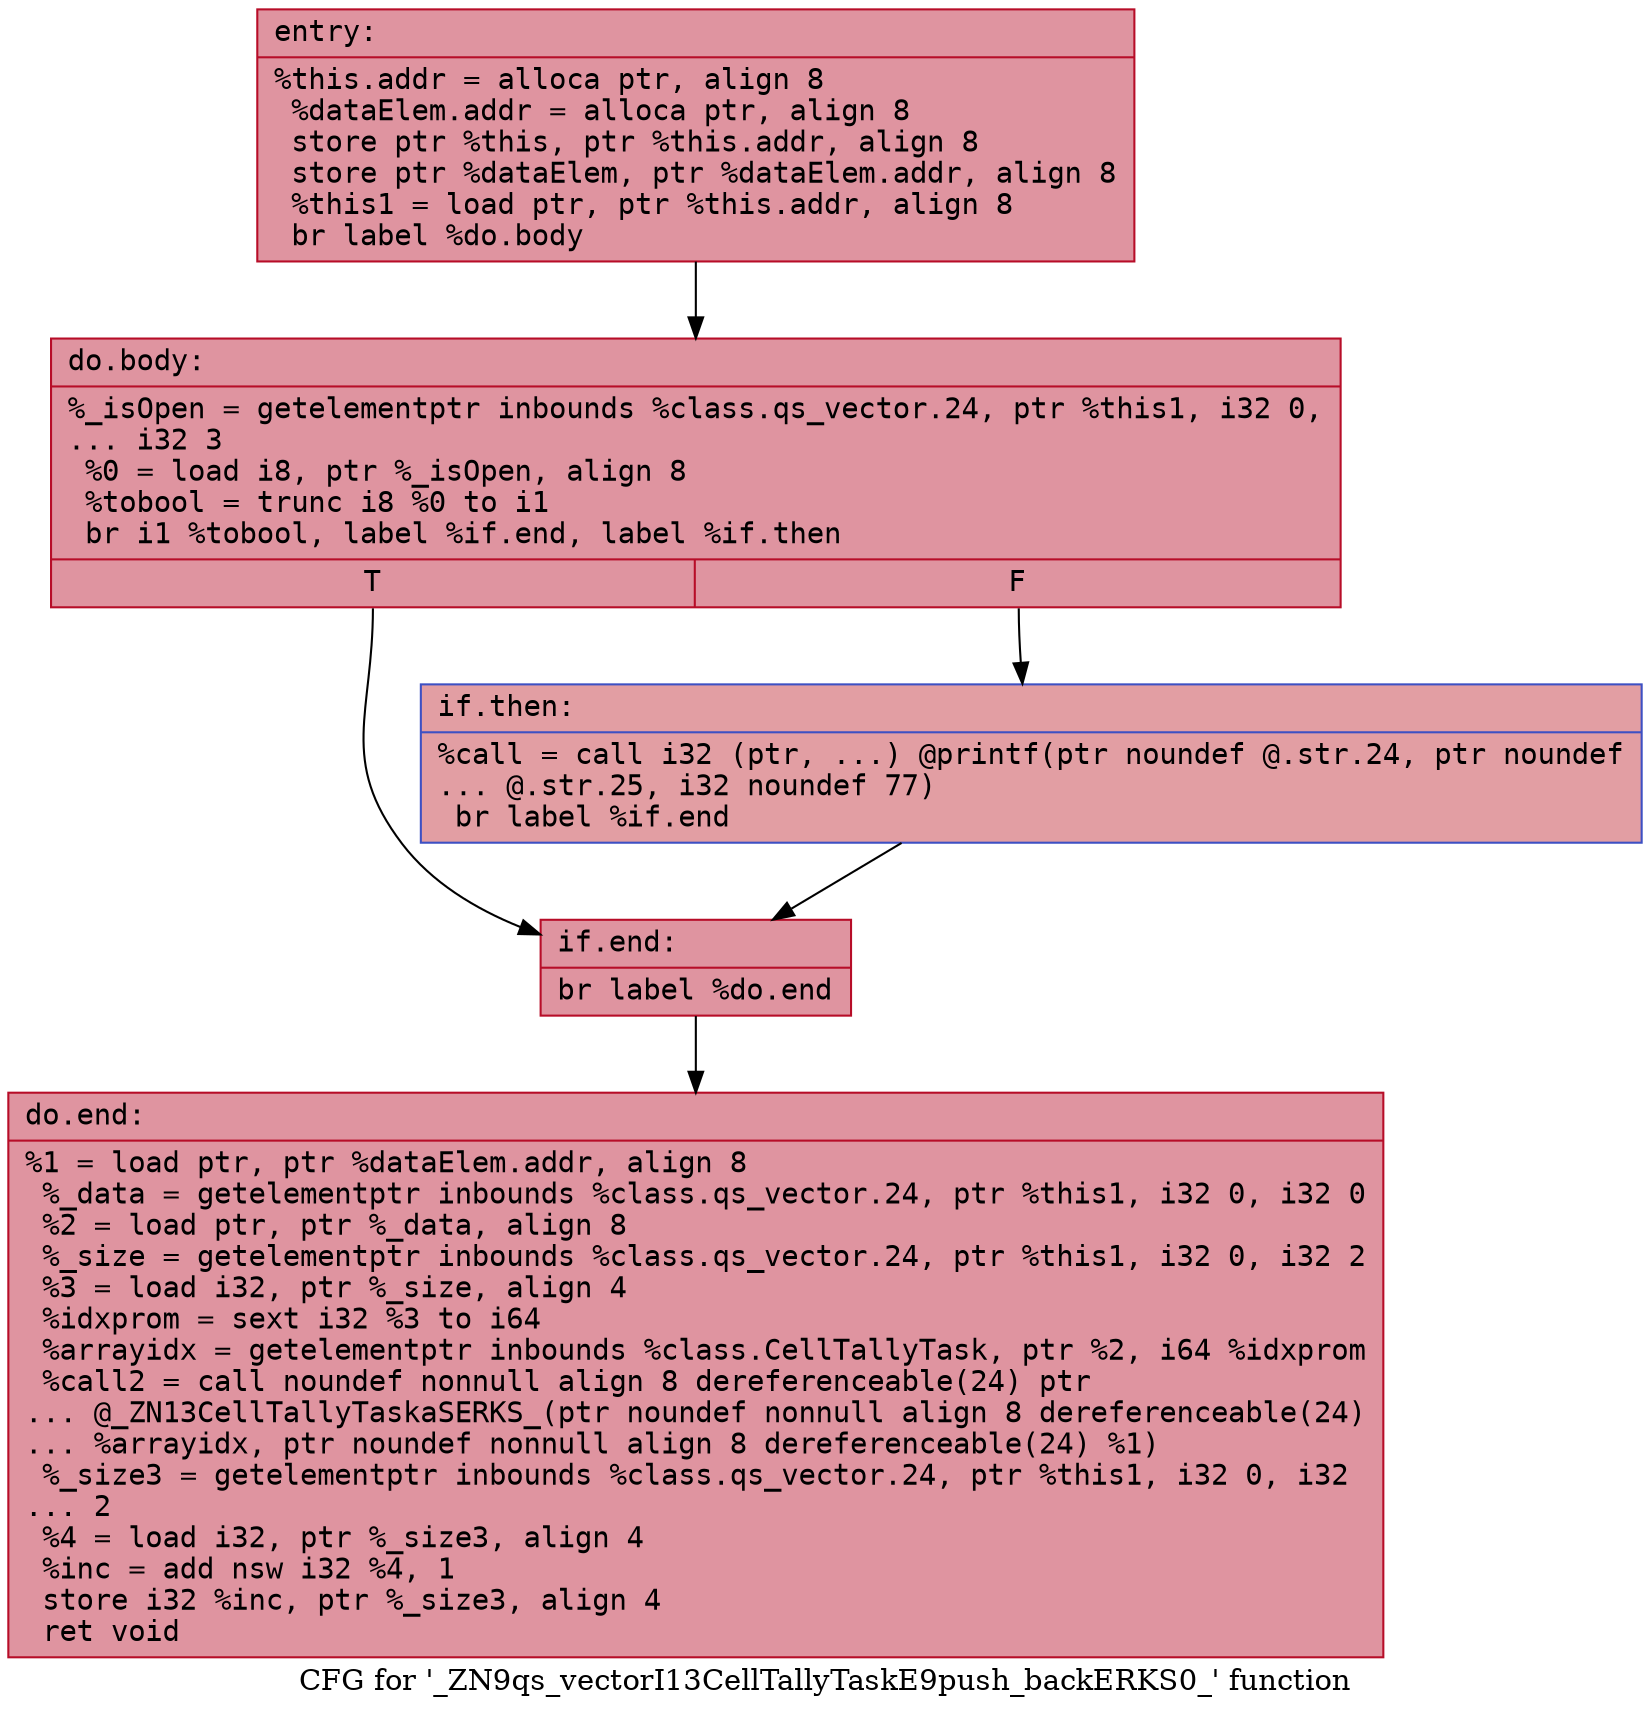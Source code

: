 digraph "CFG for '_ZN9qs_vectorI13CellTallyTaskE9push_backERKS0_' function" {
	label="CFG for '_ZN9qs_vectorI13CellTallyTaskE9push_backERKS0_' function";

	Node0x556c3c7db1c0 [shape=record,color="#b70d28ff", style=filled, fillcolor="#b70d2870" fontname="Courier",label="{entry:\l|  %this.addr = alloca ptr, align 8\l  %dataElem.addr = alloca ptr, align 8\l  store ptr %this, ptr %this.addr, align 8\l  store ptr %dataElem, ptr %dataElem.addr, align 8\l  %this1 = load ptr, ptr %this.addr, align 8\l  br label %do.body\l}"];
	Node0x556c3c7db1c0 -> Node0x556c3c7db4b0[tooltip="entry -> do.body\nProbability 100.00%" ];
	Node0x556c3c7db4b0 [shape=record,color="#b70d28ff", style=filled, fillcolor="#b70d2870" fontname="Courier",label="{do.body:\l|  %_isOpen = getelementptr inbounds %class.qs_vector.24, ptr %this1, i32 0,\l... i32 3\l  %0 = load i8, ptr %_isOpen, align 8\l  %tobool = trunc i8 %0 to i1\l  br i1 %tobool, label %if.end, label %if.then\l|{<s0>T|<s1>F}}"];
	Node0x556c3c7db4b0:s0 -> Node0x556c3c7db780[tooltip="do.body -> if.end\nProbability 50.00%" ];
	Node0x556c3c7db4b0:s1 -> Node0x556c3c7db7f0[tooltip="do.body -> if.then\nProbability 50.00%" ];
	Node0x556c3c7db7f0 [shape=record,color="#3d50c3ff", style=filled, fillcolor="#be242e70" fontname="Courier",label="{if.then:\l|  %call = call i32 (ptr, ...) @printf(ptr noundef @.str.24, ptr noundef\l... @.str.25, i32 noundef 77)\l  br label %if.end\l}"];
	Node0x556c3c7db7f0 -> Node0x556c3c7db780[tooltip="if.then -> if.end\nProbability 100.00%" ];
	Node0x556c3c7db780 [shape=record,color="#b70d28ff", style=filled, fillcolor="#b70d2870" fontname="Courier",label="{if.end:\l|  br label %do.end\l}"];
	Node0x556c3c7db780 -> Node0x556c3c7db9f0[tooltip="if.end -> do.end\nProbability 100.00%" ];
	Node0x556c3c7db9f0 [shape=record,color="#b70d28ff", style=filled, fillcolor="#b70d2870" fontname="Courier",label="{do.end:\l|  %1 = load ptr, ptr %dataElem.addr, align 8\l  %_data = getelementptr inbounds %class.qs_vector.24, ptr %this1, i32 0, i32 0\l  %2 = load ptr, ptr %_data, align 8\l  %_size = getelementptr inbounds %class.qs_vector.24, ptr %this1, i32 0, i32 2\l  %3 = load i32, ptr %_size, align 4\l  %idxprom = sext i32 %3 to i64\l  %arrayidx = getelementptr inbounds %class.CellTallyTask, ptr %2, i64 %idxprom\l  %call2 = call noundef nonnull align 8 dereferenceable(24) ptr\l... @_ZN13CellTallyTaskaSERKS_(ptr noundef nonnull align 8 dereferenceable(24)\l... %arrayidx, ptr noundef nonnull align 8 dereferenceable(24) %1)\l  %_size3 = getelementptr inbounds %class.qs_vector.24, ptr %this1, i32 0, i32\l... 2\l  %4 = load i32, ptr %_size3, align 4\l  %inc = add nsw i32 %4, 1\l  store i32 %inc, ptr %_size3, align 4\l  ret void\l}"];
}

